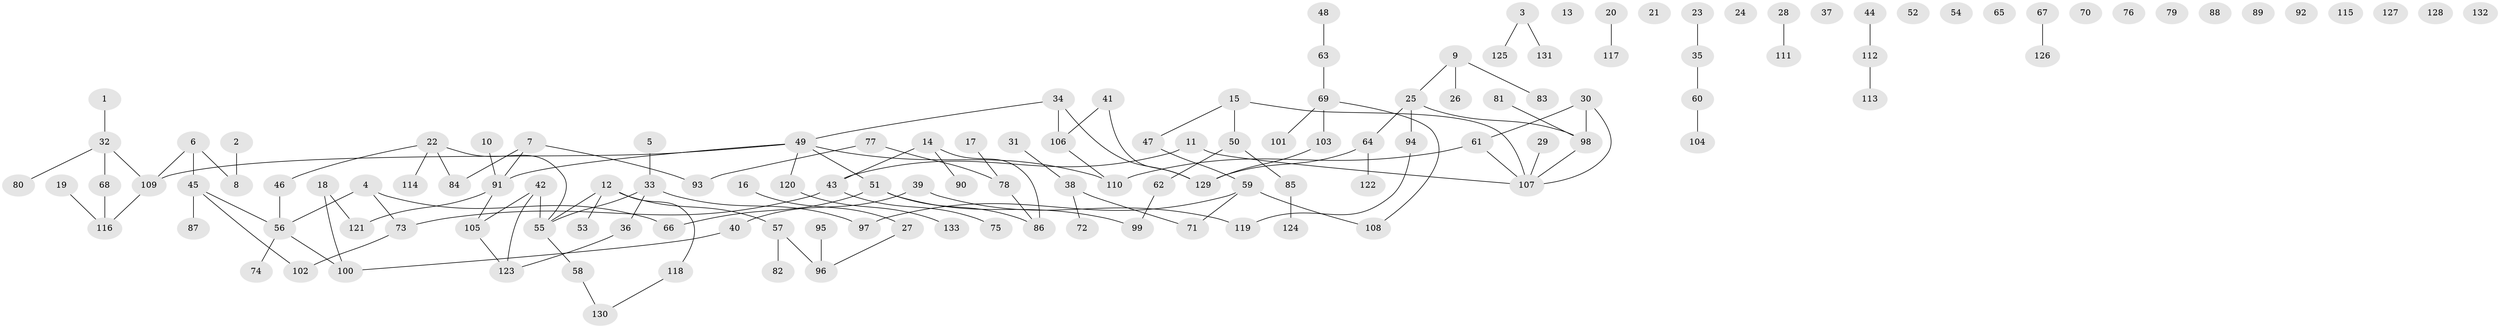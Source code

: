 // Generated by graph-tools (version 1.1) at 2025/13/03/09/25 04:13:08]
// undirected, 133 vertices, 130 edges
graph export_dot {
graph [start="1"]
  node [color=gray90,style=filled];
  1;
  2;
  3;
  4;
  5;
  6;
  7;
  8;
  9;
  10;
  11;
  12;
  13;
  14;
  15;
  16;
  17;
  18;
  19;
  20;
  21;
  22;
  23;
  24;
  25;
  26;
  27;
  28;
  29;
  30;
  31;
  32;
  33;
  34;
  35;
  36;
  37;
  38;
  39;
  40;
  41;
  42;
  43;
  44;
  45;
  46;
  47;
  48;
  49;
  50;
  51;
  52;
  53;
  54;
  55;
  56;
  57;
  58;
  59;
  60;
  61;
  62;
  63;
  64;
  65;
  66;
  67;
  68;
  69;
  70;
  71;
  72;
  73;
  74;
  75;
  76;
  77;
  78;
  79;
  80;
  81;
  82;
  83;
  84;
  85;
  86;
  87;
  88;
  89;
  90;
  91;
  92;
  93;
  94;
  95;
  96;
  97;
  98;
  99;
  100;
  101;
  102;
  103;
  104;
  105;
  106;
  107;
  108;
  109;
  110;
  111;
  112;
  113;
  114;
  115;
  116;
  117;
  118;
  119;
  120;
  121;
  122;
  123;
  124;
  125;
  126;
  127;
  128;
  129;
  130;
  131;
  132;
  133;
  1 -- 32;
  2 -- 8;
  3 -- 125;
  3 -- 131;
  4 -- 56;
  4 -- 66;
  4 -- 73;
  5 -- 33;
  6 -- 8;
  6 -- 45;
  6 -- 109;
  7 -- 84;
  7 -- 91;
  7 -- 93;
  9 -- 25;
  9 -- 26;
  9 -- 83;
  10 -- 91;
  11 -- 43;
  11 -- 107;
  12 -- 53;
  12 -- 55;
  12 -- 57;
  12 -- 118;
  14 -- 43;
  14 -- 86;
  14 -- 90;
  15 -- 47;
  15 -- 50;
  15 -- 107;
  16 -- 27;
  17 -- 78;
  18 -- 100;
  18 -- 121;
  19 -- 116;
  20 -- 117;
  22 -- 46;
  22 -- 55;
  22 -- 84;
  22 -- 114;
  23 -- 35;
  25 -- 64;
  25 -- 94;
  25 -- 98;
  27 -- 96;
  28 -- 111;
  29 -- 107;
  30 -- 61;
  30 -- 98;
  30 -- 107;
  31 -- 38;
  32 -- 68;
  32 -- 80;
  32 -- 109;
  33 -- 36;
  33 -- 55;
  33 -- 97;
  34 -- 49;
  34 -- 106;
  34 -- 129;
  35 -- 60;
  36 -- 123;
  38 -- 71;
  38 -- 72;
  39 -- 40;
  39 -- 119;
  40 -- 100;
  41 -- 106;
  41 -- 129;
  42 -- 55;
  42 -- 105;
  42 -- 123;
  43 -- 73;
  43 -- 75;
  44 -- 112;
  45 -- 56;
  45 -- 87;
  45 -- 102;
  46 -- 56;
  47 -- 59;
  48 -- 63;
  49 -- 51;
  49 -- 91;
  49 -- 109;
  49 -- 110;
  49 -- 120;
  50 -- 62;
  50 -- 85;
  51 -- 66;
  51 -- 86;
  51 -- 99;
  55 -- 58;
  56 -- 74;
  56 -- 100;
  57 -- 82;
  57 -- 96;
  58 -- 130;
  59 -- 71;
  59 -- 97;
  59 -- 108;
  60 -- 104;
  61 -- 107;
  61 -- 110;
  62 -- 99;
  63 -- 69;
  64 -- 122;
  64 -- 129;
  67 -- 126;
  68 -- 116;
  69 -- 101;
  69 -- 103;
  69 -- 108;
  73 -- 102;
  77 -- 78;
  77 -- 93;
  78 -- 86;
  81 -- 98;
  85 -- 124;
  91 -- 105;
  91 -- 121;
  94 -- 119;
  95 -- 96;
  98 -- 107;
  103 -- 129;
  105 -- 123;
  106 -- 110;
  109 -- 116;
  112 -- 113;
  118 -- 130;
  120 -- 133;
}
